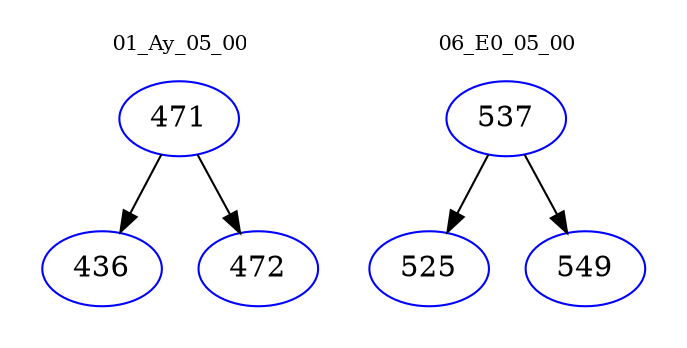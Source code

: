 digraph{
subgraph cluster_0 {
color = white
label = "01_Ay_05_00";
fontsize=10;
T0_471 [label="471", color="blue"]
T0_471 -> T0_436 [color="black"]
T0_436 [label="436", color="blue"]
T0_471 -> T0_472 [color="black"]
T0_472 [label="472", color="blue"]
}
subgraph cluster_1 {
color = white
label = "06_E0_05_00";
fontsize=10;
T1_537 [label="537", color="blue"]
T1_537 -> T1_525 [color="black"]
T1_525 [label="525", color="blue"]
T1_537 -> T1_549 [color="black"]
T1_549 [label="549", color="blue"]
}
}
